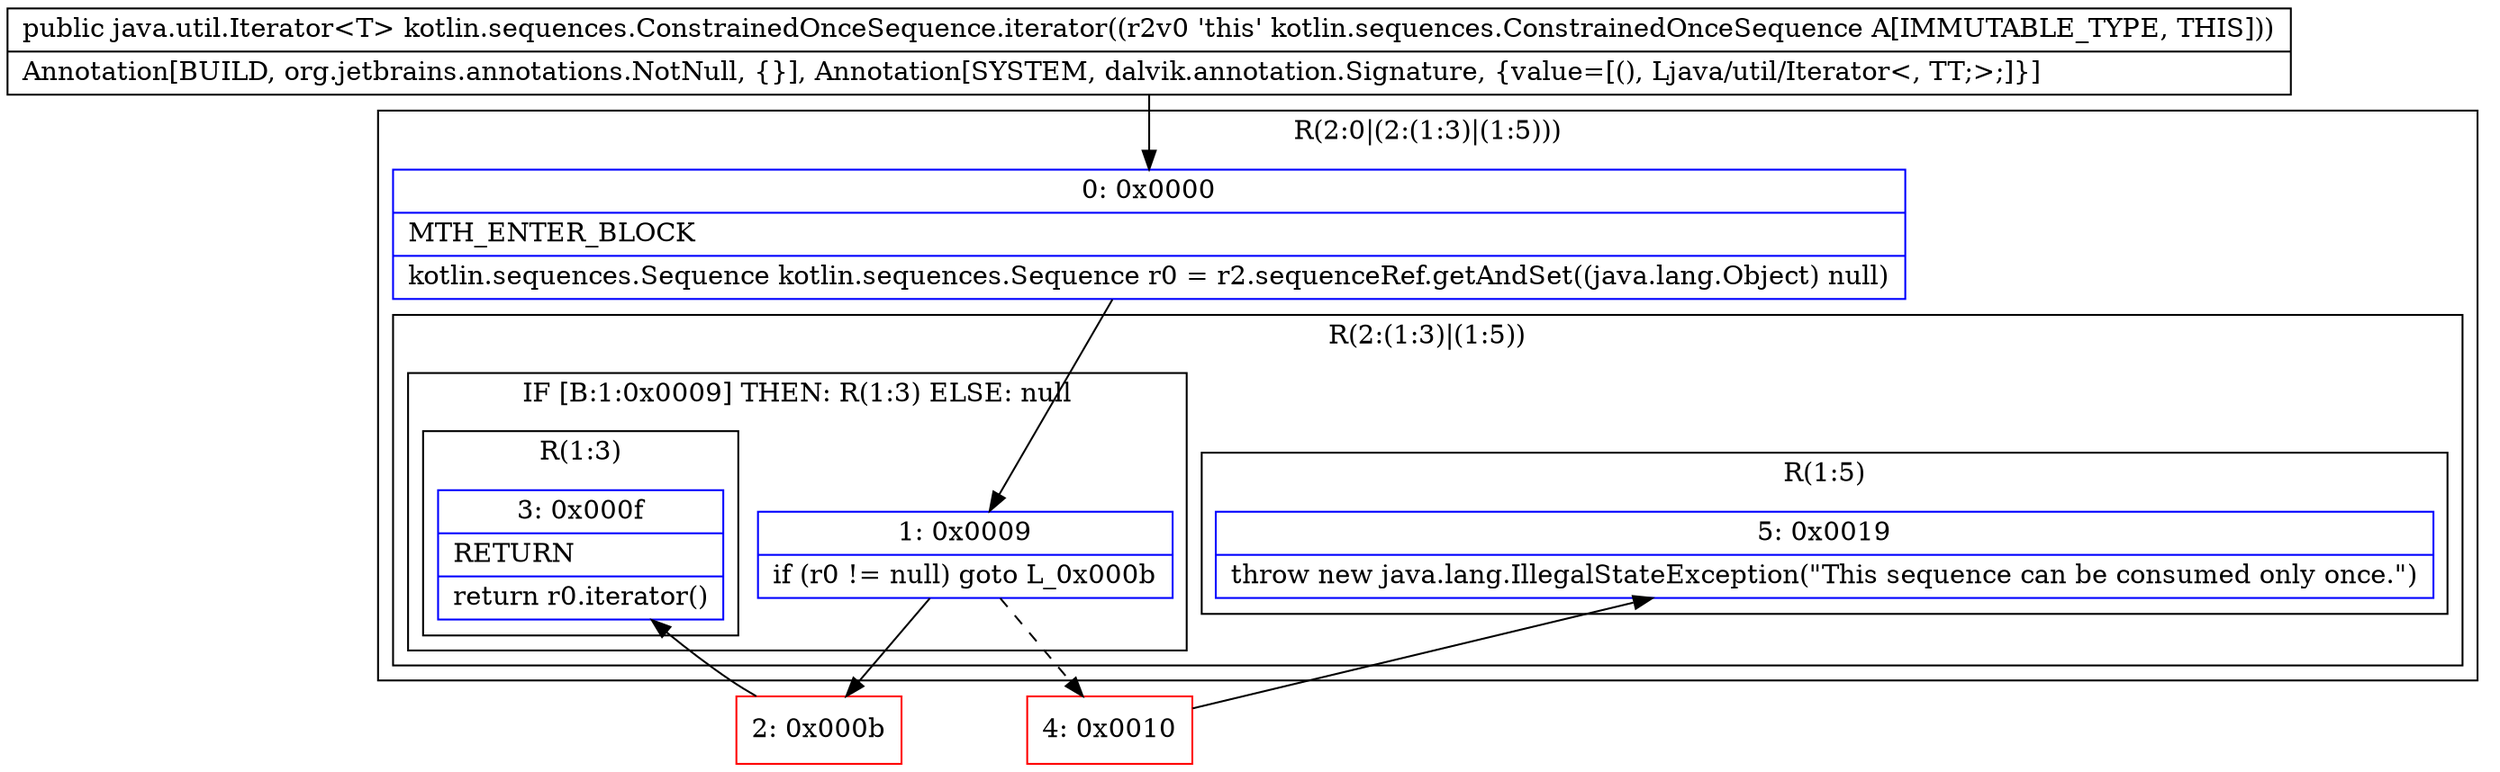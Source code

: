 digraph "CFG forkotlin.sequences.ConstrainedOnceSequence.iterator()Ljava\/util\/Iterator;" {
subgraph cluster_Region_1342843203 {
label = "R(2:0|(2:(1:3)|(1:5)))";
node [shape=record,color=blue];
Node_0 [shape=record,label="{0\:\ 0x0000|MTH_ENTER_BLOCK\l|kotlin.sequences.Sequence kotlin.sequences.Sequence r0 = r2.sequenceRef.getAndSet((java.lang.Object) null)\l}"];
subgraph cluster_Region_1752936497 {
label = "R(2:(1:3)|(1:5))";
node [shape=record,color=blue];
subgraph cluster_IfRegion_546488244 {
label = "IF [B:1:0x0009] THEN: R(1:3) ELSE: null";
node [shape=record,color=blue];
Node_1 [shape=record,label="{1\:\ 0x0009|if (r0 != null) goto L_0x000b\l}"];
subgraph cluster_Region_1303773689 {
label = "R(1:3)";
node [shape=record,color=blue];
Node_3 [shape=record,label="{3\:\ 0x000f|RETURN\l|return r0.iterator()\l}"];
}
}
subgraph cluster_Region_1562500501 {
label = "R(1:5)";
node [shape=record,color=blue];
Node_5 [shape=record,label="{5\:\ 0x0019|throw new java.lang.IllegalStateException(\"This sequence can be consumed only once.\")\l}"];
}
}
}
Node_2 [shape=record,color=red,label="{2\:\ 0x000b}"];
Node_4 [shape=record,color=red,label="{4\:\ 0x0010}"];
MethodNode[shape=record,label="{public java.util.Iterator\<T\> kotlin.sequences.ConstrainedOnceSequence.iterator((r2v0 'this' kotlin.sequences.ConstrainedOnceSequence A[IMMUTABLE_TYPE, THIS]))  | Annotation[BUILD, org.jetbrains.annotations.NotNull, \{\}], Annotation[SYSTEM, dalvik.annotation.Signature, \{value=[(), Ljava\/util\/Iterator\<, TT;\>;]\}]\l}"];
MethodNode -> Node_0;
Node_0 -> Node_1;
Node_1 -> Node_2;
Node_1 -> Node_4[style=dashed];
Node_2 -> Node_3;
Node_4 -> Node_5;
}

